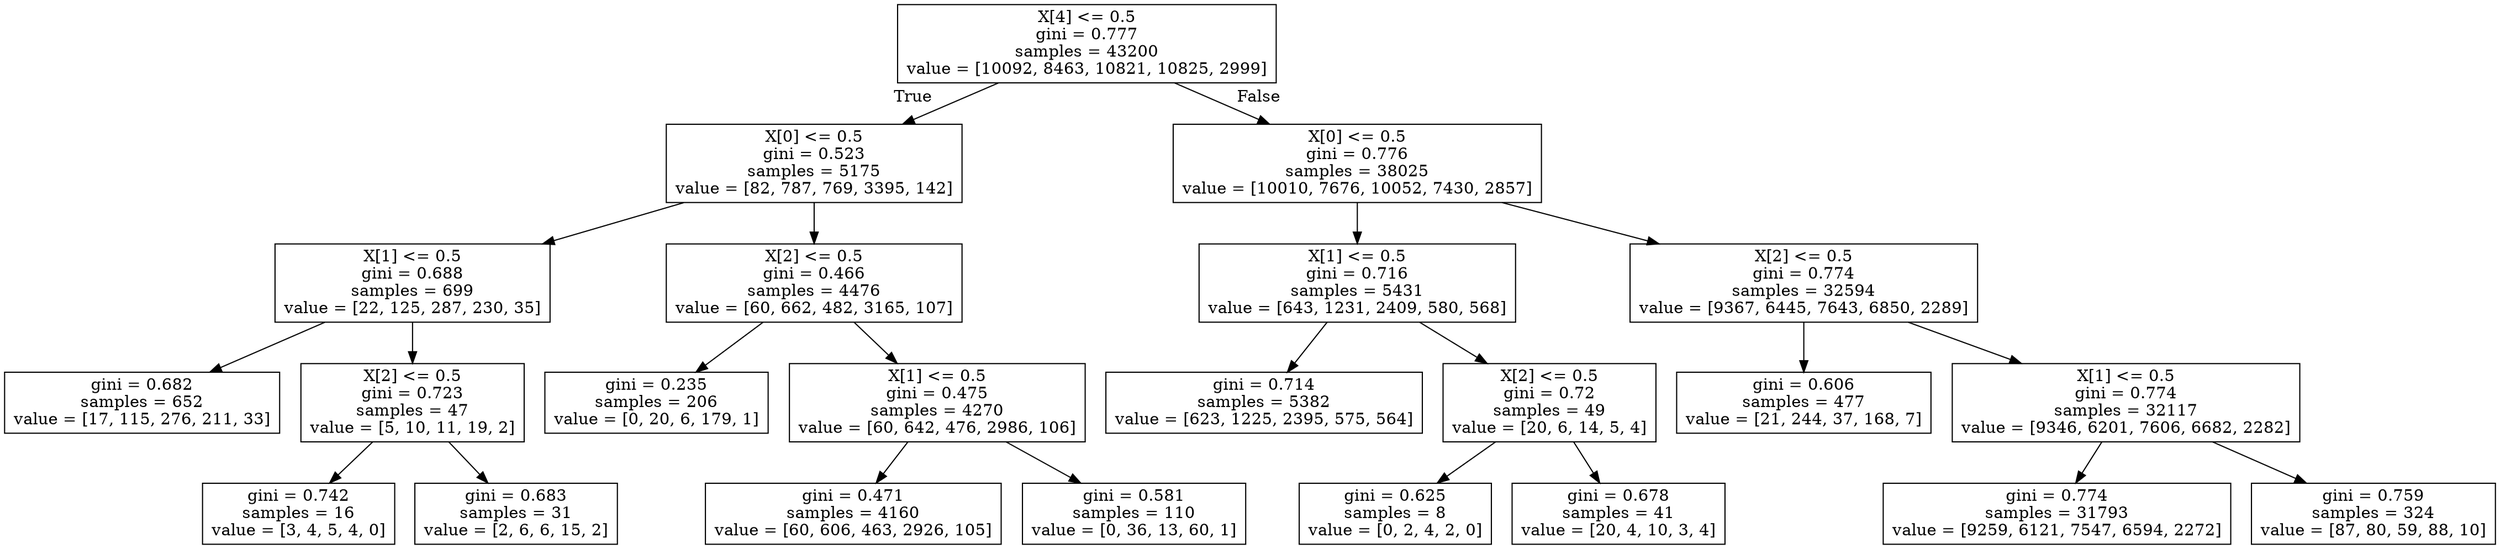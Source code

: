 digraph Tree {
node [shape=box] ;
0 [label="X[4] <= 0.5\ngini = 0.777\nsamples = 43200\nvalue = [10092, 8463, 10821, 10825, 2999]"] ;
1 [label="X[0] <= 0.5\ngini = 0.523\nsamples = 5175\nvalue = [82, 787, 769, 3395, 142]"] ;
0 -> 1 [labeldistance=2.5, labelangle=45, headlabel="True"] ;
2 [label="X[1] <= 0.5\ngini = 0.688\nsamples = 699\nvalue = [22, 125, 287, 230, 35]"] ;
1 -> 2 ;
3 [label="gini = 0.682\nsamples = 652\nvalue = [17, 115, 276, 211, 33]"] ;
2 -> 3 ;
4 [label="X[2] <= 0.5\ngini = 0.723\nsamples = 47\nvalue = [5, 10, 11, 19, 2]"] ;
2 -> 4 ;
5 [label="gini = 0.742\nsamples = 16\nvalue = [3, 4, 5, 4, 0]"] ;
4 -> 5 ;
6 [label="gini = 0.683\nsamples = 31\nvalue = [2, 6, 6, 15, 2]"] ;
4 -> 6 ;
7 [label="X[2] <= 0.5\ngini = 0.466\nsamples = 4476\nvalue = [60, 662, 482, 3165, 107]"] ;
1 -> 7 ;
8 [label="gini = 0.235\nsamples = 206\nvalue = [0, 20, 6, 179, 1]"] ;
7 -> 8 ;
9 [label="X[1] <= 0.5\ngini = 0.475\nsamples = 4270\nvalue = [60, 642, 476, 2986, 106]"] ;
7 -> 9 ;
10 [label="gini = 0.471\nsamples = 4160\nvalue = [60, 606, 463, 2926, 105]"] ;
9 -> 10 ;
11 [label="gini = 0.581\nsamples = 110\nvalue = [0, 36, 13, 60, 1]"] ;
9 -> 11 ;
12 [label="X[0] <= 0.5\ngini = 0.776\nsamples = 38025\nvalue = [10010, 7676, 10052, 7430, 2857]"] ;
0 -> 12 [labeldistance=2.5, labelangle=-45, headlabel="False"] ;
13 [label="X[1] <= 0.5\ngini = 0.716\nsamples = 5431\nvalue = [643, 1231, 2409, 580, 568]"] ;
12 -> 13 ;
14 [label="gini = 0.714\nsamples = 5382\nvalue = [623, 1225, 2395, 575, 564]"] ;
13 -> 14 ;
15 [label="X[2] <= 0.5\ngini = 0.72\nsamples = 49\nvalue = [20, 6, 14, 5, 4]"] ;
13 -> 15 ;
16 [label="gini = 0.625\nsamples = 8\nvalue = [0, 2, 4, 2, 0]"] ;
15 -> 16 ;
17 [label="gini = 0.678\nsamples = 41\nvalue = [20, 4, 10, 3, 4]"] ;
15 -> 17 ;
18 [label="X[2] <= 0.5\ngini = 0.774\nsamples = 32594\nvalue = [9367, 6445, 7643, 6850, 2289]"] ;
12 -> 18 ;
19 [label="gini = 0.606\nsamples = 477\nvalue = [21, 244, 37, 168, 7]"] ;
18 -> 19 ;
20 [label="X[1] <= 0.5\ngini = 0.774\nsamples = 32117\nvalue = [9346, 6201, 7606, 6682, 2282]"] ;
18 -> 20 ;
21 [label="gini = 0.774\nsamples = 31793\nvalue = [9259, 6121, 7547, 6594, 2272]"] ;
20 -> 21 ;
22 [label="gini = 0.759\nsamples = 324\nvalue = [87, 80, 59, 88, 10]"] ;
20 -> 22 ;
}
